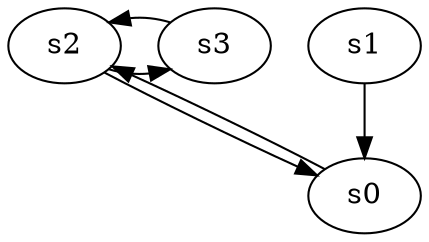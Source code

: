 digraph game_0669_complex_4 {
    s0 [name="s0", player=0];
    s1 [name="s1", player=1, target=1];
    s2 [name="s2", player=1, target=1];
    s3 [name="s3", player=0, target=1];

    s0 -> s2 [constraint="!(time % 6 == 5)"];
    s1 -> s0;
    s2 -> s0 [constraint="!(time % 6 == 3)"];
    s2 -> s3 [constraint="!(time % 5 == 4)"];
    s3 -> s2 [constraint="time == 2 || time == 4 || time == 6 || time == 11 || time == 16"];
}
